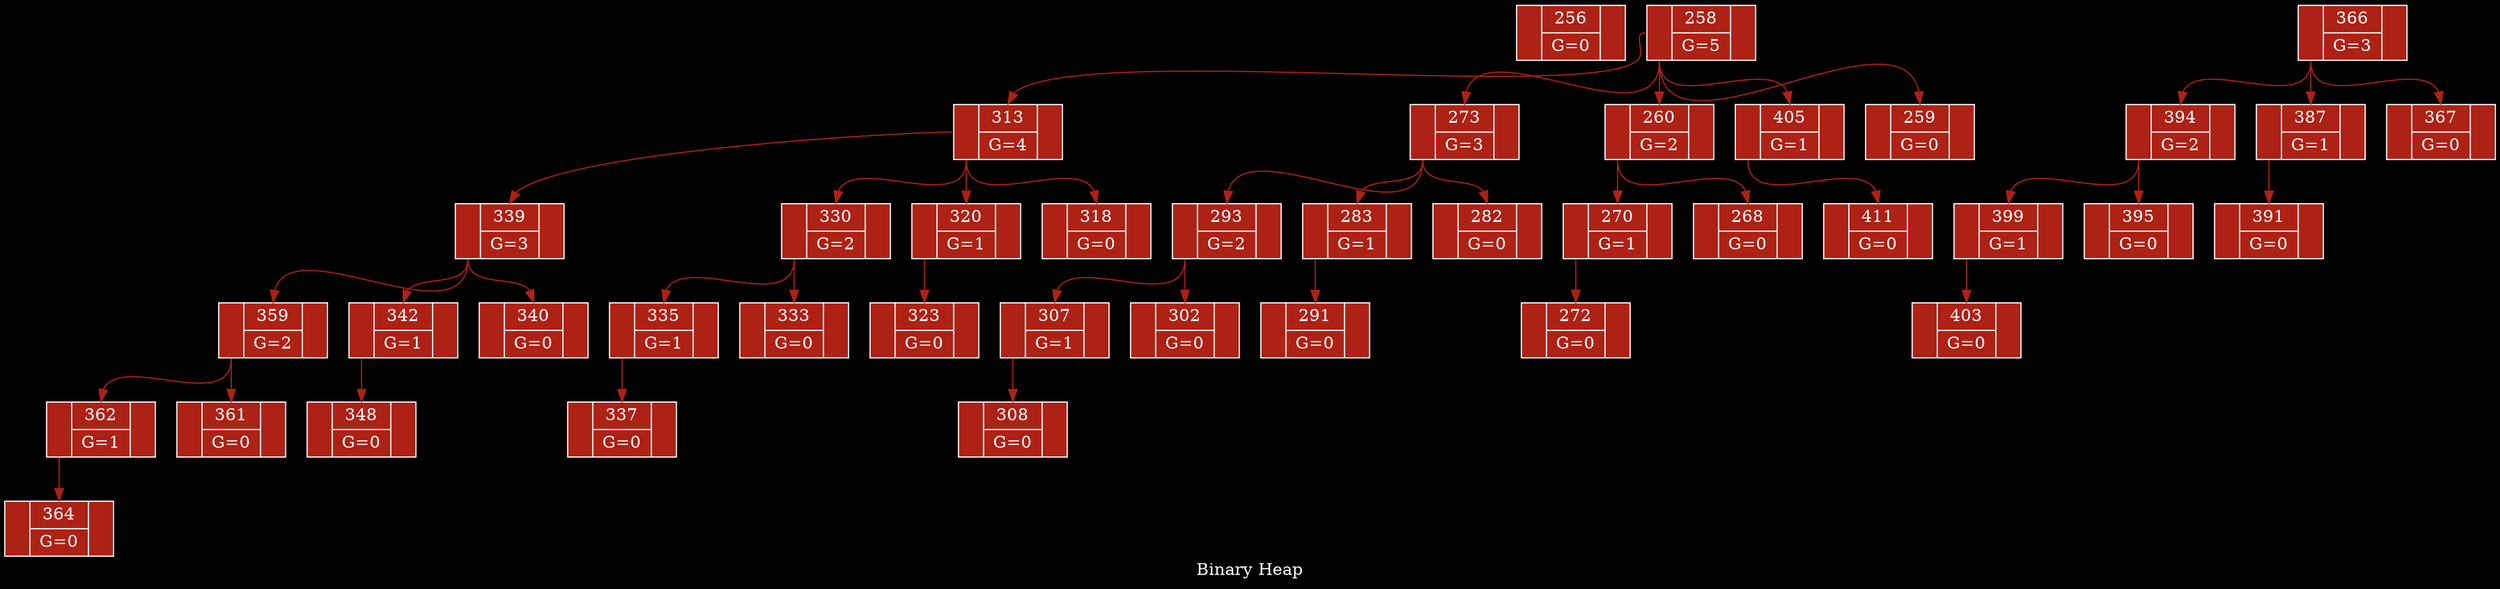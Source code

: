 digraph G {
rankdir="TB"
label= "Binary Heap";
fontcolor = white
bgcolor = "black"
node [shape = record];
256[color = white fontcolor = white label = "<f0> | {{<f1> 256} | G=0} | <f2> " style = filled fillcolor = "#AE2115" ]258[color = white fontcolor = white label = "<f0> | {{<f1> 258} | G=5} | <f2> " style = filled fillcolor = "#AE2115" ]258:f0 -> 313:f1 [color = "#AE2115"];
313[color = white fontcolor = white label = "<f0> | {{<f1> 313} | G=4} | <f2> " style = filled fillcolor = "#AE2115" ]313:f0 -> 339:f1 [color = "#AE2115"];
339[color = white fontcolor = white label = "<f0> | {{<f1> 339} | G=3} | <f2> " style = filled fillcolor = "#AE2115" ]339:f0 -> 359:f1 [color = "#AE2115"];
359[color = white fontcolor = white label = "<f0> | {{<f1> 359} | G=2} | <f2> " style = filled fillcolor = "#AE2115" ]359:f0 -> 362:f1 [color = "#AE2115"];
362[color = white fontcolor = white label = "<f0> | {{<f1> 362} | G=1} | <f2> " style = filled fillcolor = "#AE2115" ]362:f0 -> 364:f1 [color = "#AE2115"];
364[color = white fontcolor = white label = "<f0> | {{<f1> 364} | G=0} | <f2> " style = filled fillcolor = "#AE2115" ]359:f0 -> 361:f1 [color = "#AE2115"];
361[color = white fontcolor = white label = "<f0> | {{<f1> 361} | G=0} | <f2> " style = filled fillcolor = "#AE2115" ]339:f0 -> 342:f1 [color = "#AE2115"];
342[color = white fontcolor = white label = "<f0> | {{<f1> 342} | G=1} | <f2> " style = filled fillcolor = "#AE2115" ]342:f0 -> 348:f1 [color = "#AE2115"];
348[color = white fontcolor = white label = "<f0> | {{<f1> 348} | G=0} | <f2> " style = filled fillcolor = "#AE2115" ]339:f0 -> 340:f1 [color = "#AE2115"];
340[color = white fontcolor = white label = "<f0> | {{<f1> 340} | G=0} | <f2> " style = filled fillcolor = "#AE2115" ]313:f0 -> 330:f1 [color = "#AE2115"];
330[color = white fontcolor = white label = "<f0> | {{<f1> 330} | G=2} | <f2> " style = filled fillcolor = "#AE2115" ]330:f0 -> 335:f1 [color = "#AE2115"];
335[color = white fontcolor = white label = "<f0> | {{<f1> 335} | G=1} | <f2> " style = filled fillcolor = "#AE2115" ]335:f0 -> 337:f1 [color = "#AE2115"];
337[color = white fontcolor = white label = "<f0> | {{<f1> 337} | G=0} | <f2> " style = filled fillcolor = "#AE2115" ]330:f0 -> 333:f1 [color = "#AE2115"];
333[color = white fontcolor = white label = "<f0> | {{<f1> 333} | G=0} | <f2> " style = filled fillcolor = "#AE2115" ]313:f0 -> 320:f1 [color = "#AE2115"];
320[color = white fontcolor = white label = "<f0> | {{<f1> 320} | G=1} | <f2> " style = filled fillcolor = "#AE2115" ]320:f0 -> 323:f1 [color = "#AE2115"];
323[color = white fontcolor = white label = "<f0> | {{<f1> 323} | G=0} | <f2> " style = filled fillcolor = "#AE2115" ]313:f0 -> 318:f1 [color = "#AE2115"];
318[color = white fontcolor = white label = "<f0> | {{<f1> 318} | G=0} | <f2> " style = filled fillcolor = "#AE2115" ]258:f0 -> 273:f1 [color = "#AE2115"];
273[color = white fontcolor = white label = "<f0> | {{<f1> 273} | G=3} | <f2> " style = filled fillcolor = "#AE2115" ]273:f0 -> 293:f1 [color = "#AE2115"];
293[color = white fontcolor = white label = "<f0> | {{<f1> 293} | G=2} | <f2> " style = filled fillcolor = "#AE2115" ]293:f0 -> 307:f1 [color = "#AE2115"];
307[color = white fontcolor = white label = "<f0> | {{<f1> 307} | G=1} | <f2> " style = filled fillcolor = "#AE2115" ]307:f0 -> 308:f1 [color = "#AE2115"];
308[color = white fontcolor = white label = "<f0> | {{<f1> 308} | G=0} | <f2> " style = filled fillcolor = "#AE2115" ]293:f0 -> 302:f1 [color = "#AE2115"];
302[color = white fontcolor = white label = "<f0> | {{<f1> 302} | G=0} | <f2> " style = filled fillcolor = "#AE2115" ]273:f0 -> 283:f1 [color = "#AE2115"];
283[color = white fontcolor = white label = "<f0> | {{<f1> 283} | G=1} | <f2> " style = filled fillcolor = "#AE2115" ]283:f0 -> 291:f1 [color = "#AE2115"];
291[color = white fontcolor = white label = "<f0> | {{<f1> 291} | G=0} | <f2> " style = filled fillcolor = "#AE2115" ]273:f0 -> 282:f1 [color = "#AE2115"];
282[color = white fontcolor = white label = "<f0> | {{<f1> 282} | G=0} | <f2> " style = filled fillcolor = "#AE2115" ]258:f0 -> 260:f1 [color = "#AE2115"];
260[color = white fontcolor = white label = "<f0> | {{<f1> 260} | G=2} | <f2> " style = filled fillcolor = "#AE2115" ]260:f0 -> 270:f1 [color = "#AE2115"];
270[color = white fontcolor = white label = "<f0> | {{<f1> 270} | G=1} | <f2> " style = filled fillcolor = "#AE2115" ]270:f0 -> 272:f1 [color = "#AE2115"];
272[color = white fontcolor = white label = "<f0> | {{<f1> 272} | G=0} | <f2> " style = filled fillcolor = "#AE2115" ]260:f0 -> 268:f1 [color = "#AE2115"];
268[color = white fontcolor = white label = "<f0> | {{<f1> 268} | G=0} | <f2> " style = filled fillcolor = "#AE2115" ]258:f0 -> 405:f1 [color = "#AE2115"];
405[color = white fontcolor = white label = "<f0> | {{<f1> 405} | G=1} | <f2> " style = filled fillcolor = "#AE2115" ]405:f0 -> 411:f1 [color = "#AE2115"];
411[color = white fontcolor = white label = "<f0> | {{<f1> 411} | G=0} | <f2> " style = filled fillcolor = "#AE2115" ]258:f0 -> 259:f1 [color = "#AE2115"];
259[color = white fontcolor = white label = "<f0> | {{<f1> 259} | G=0} | <f2> " style = filled fillcolor = "#AE2115" ]366[color = white fontcolor = white label = "<f0> | {{<f1> 366} | G=3} | <f2> " style = filled fillcolor = "#AE2115" ]366:f0 -> 394:f1 [color = "#AE2115"];
394[color = white fontcolor = white label = "<f0> | {{<f1> 394} | G=2} | <f2> " style = filled fillcolor = "#AE2115" ]394:f0 -> 399:f1 [color = "#AE2115"];
399[color = white fontcolor = white label = "<f0> | {{<f1> 399} | G=1} | <f2> " style = filled fillcolor = "#AE2115" ]399:f0 -> 403:f1 [color = "#AE2115"];
403[color = white fontcolor = white label = "<f0> | {{<f1> 403} | G=0} | <f2> " style = filled fillcolor = "#AE2115" ]394:f0 -> 395:f1 [color = "#AE2115"];
395[color = white fontcolor = white label = "<f0> | {{<f1> 395} | G=0} | <f2> " style = filled fillcolor = "#AE2115" ]366:f0 -> 387:f1 [color = "#AE2115"];
387[color = white fontcolor = white label = "<f0> | {{<f1> 387} | G=1} | <f2> " style = filled fillcolor = "#AE2115" ]387:f0 -> 391:f1 [color = "#AE2115"];
391[color = white fontcolor = white label = "<f0> | {{<f1> 391} | G=0} | <f2> " style = filled fillcolor = "#AE2115" ]366:f0 -> 367:f1 [color = "#AE2115"];
367[color = white fontcolor = white label = "<f0> | {{<f1> 367} | G=0} | <f2> " style = filled fillcolor = "#AE2115" ]}
